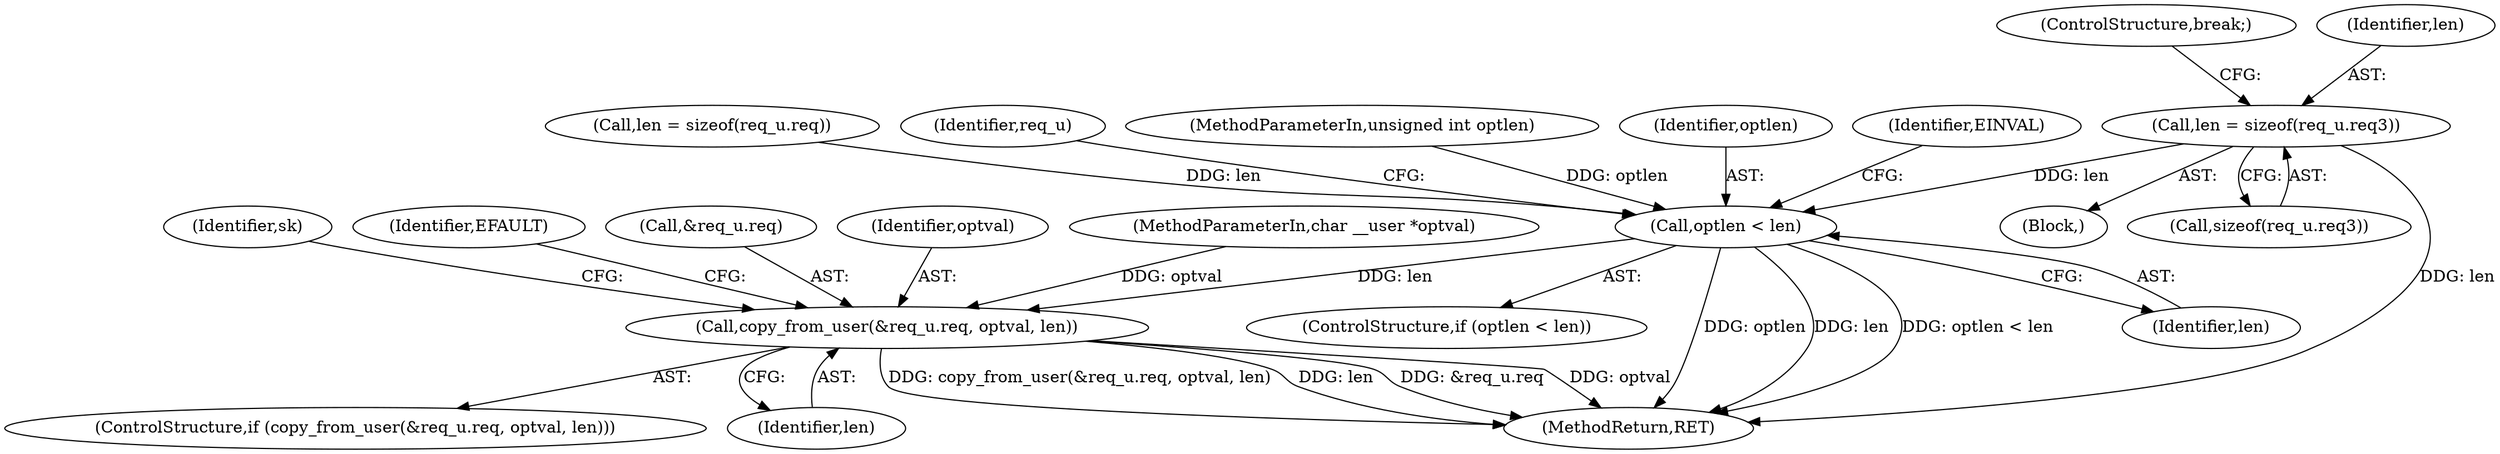 digraph "0_linux_84ac7260236a49c79eede91617700174c2c19b0c_0@API" {
"1000212" [label="(Call,len = sizeof(req_u.req3))"];
"1000220" [label="(Call,optlen < len)"];
"1000227" [label="(Call,copy_from_user(&req_u.req, optval, len))"];
"1000227" [label="(Call,copy_from_user(&req_u.req, optval, len))"];
"1000226" [label="(ControlStructure,if (copy_from_user(&req_u.req, optval, len)))"];
"1000239" [label="(Identifier,sk)"];
"1000220" [label="(Call,optlen < len)"];
"1000218" [label="(ControlStructure,break;)"];
"1000200" [label="(Block,)"];
"1000203" [label="(Call,len = sizeof(req_u.req))"];
"1000212" [label="(Call,len = sizeof(req_u.req3))"];
"1000230" [label="(Identifier,req_u)"];
"1000105" [label="(MethodParameterIn,unsigned int optlen)"];
"1000219" [label="(ControlStructure,if (optlen < len))"];
"1000214" [label="(Call,sizeof(req_u.req3))"];
"1000236" [label="(Identifier,EFAULT)"];
"1000213" [label="(Identifier,len)"];
"1000233" [label="(Identifier,len)"];
"1000221" [label="(Identifier,optlen)"];
"1000228" [label="(Call,&req_u.req)"];
"1000232" [label="(Identifier,optval)"];
"1000225" [label="(Identifier,EINVAL)"];
"1000683" [label="(MethodReturn,RET)"];
"1000222" [label="(Identifier,len)"];
"1000104" [label="(MethodParameterIn,char __user *optval)"];
"1000212" -> "1000200"  [label="AST: "];
"1000212" -> "1000214"  [label="CFG: "];
"1000213" -> "1000212"  [label="AST: "];
"1000214" -> "1000212"  [label="AST: "];
"1000218" -> "1000212"  [label="CFG: "];
"1000212" -> "1000683"  [label="DDG: len"];
"1000212" -> "1000220"  [label="DDG: len"];
"1000220" -> "1000219"  [label="AST: "];
"1000220" -> "1000222"  [label="CFG: "];
"1000221" -> "1000220"  [label="AST: "];
"1000222" -> "1000220"  [label="AST: "];
"1000225" -> "1000220"  [label="CFG: "];
"1000230" -> "1000220"  [label="CFG: "];
"1000220" -> "1000683"  [label="DDG: optlen"];
"1000220" -> "1000683"  [label="DDG: len"];
"1000220" -> "1000683"  [label="DDG: optlen < len"];
"1000105" -> "1000220"  [label="DDG: optlen"];
"1000203" -> "1000220"  [label="DDG: len"];
"1000220" -> "1000227"  [label="DDG: len"];
"1000227" -> "1000226"  [label="AST: "];
"1000227" -> "1000233"  [label="CFG: "];
"1000228" -> "1000227"  [label="AST: "];
"1000232" -> "1000227"  [label="AST: "];
"1000233" -> "1000227"  [label="AST: "];
"1000236" -> "1000227"  [label="CFG: "];
"1000239" -> "1000227"  [label="CFG: "];
"1000227" -> "1000683"  [label="DDG: copy_from_user(&req_u.req, optval, len)"];
"1000227" -> "1000683"  [label="DDG: len"];
"1000227" -> "1000683"  [label="DDG: &req_u.req"];
"1000227" -> "1000683"  [label="DDG: optval"];
"1000104" -> "1000227"  [label="DDG: optval"];
}
